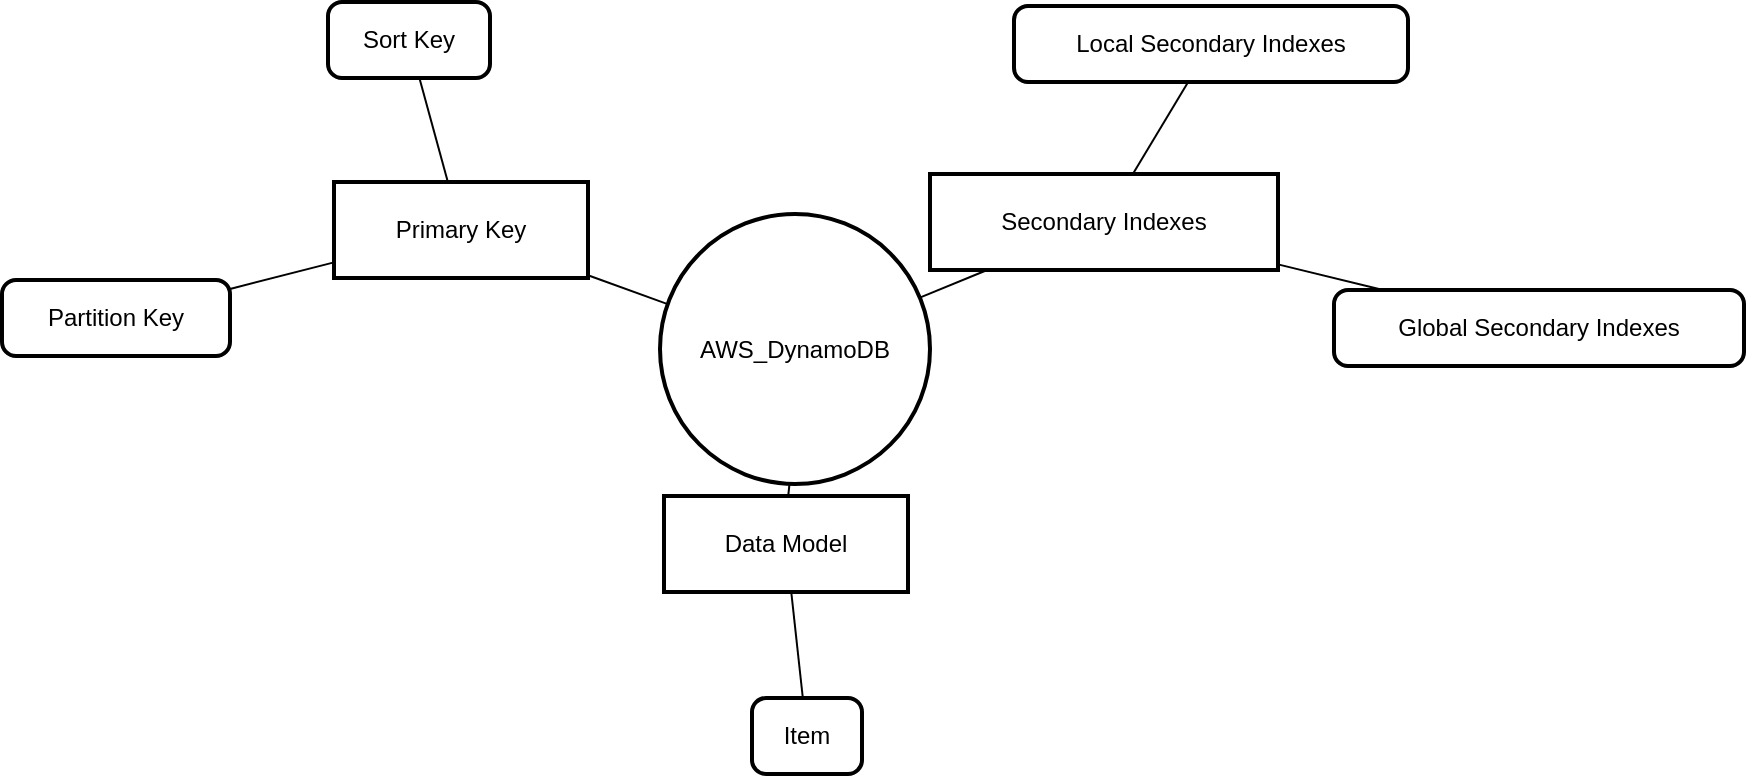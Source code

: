 <mxfile version="24.7.6">
  <diagram name="Page-1" id="nqC-DH8FmP6kUcyRzc__">
    <mxGraphModel>
      <root>
        <mxCell id="0" />
        <mxCell id="1" parent="0" />
        <mxCell id="2" value="AWS_DynamoDB" style="ellipse;aspect=fixed;strokeWidth=2;whiteSpace=wrap;" vertex="1" parent="1">
          <mxGeometry x="344" y="121" width="135" height="135" as="geometry" />
        </mxCell>
        <mxCell id="3" value="Primary Key" style="whiteSpace=wrap;strokeWidth=2;" vertex="1" parent="1">
          <mxGeometry x="181" y="105" width="127" height="48" as="geometry" />
        </mxCell>
        <mxCell id="4" value="Partition Key" style="rounded=1;absoluteArcSize=1;arcSize=14;whiteSpace=wrap;strokeWidth=2;" vertex="1" parent="1">
          <mxGeometry x="15" y="154" width="114" height="38" as="geometry" />
        </mxCell>
        <mxCell id="5" value="Sort Key" style="rounded=1;absoluteArcSize=1;arcSize=14;whiteSpace=wrap;strokeWidth=2;" vertex="1" parent="1">
          <mxGeometry x="178" y="15" width="81" height="38" as="geometry" />
        </mxCell>
        <mxCell id="6" value="Secondary Indexes" style="whiteSpace=wrap;strokeWidth=2;" vertex="1" parent="1">
          <mxGeometry x="479" y="101" width="174" height="48" as="geometry" />
        </mxCell>
        <mxCell id="7" value="Local Secondary Indexes" style="rounded=1;absoluteArcSize=1;arcSize=14;whiteSpace=wrap;strokeWidth=2;" vertex="1" parent="1">
          <mxGeometry x="521" y="17" width="197" height="38" as="geometry" />
        </mxCell>
        <mxCell id="8" value="Global Secondary Indexes" style="rounded=1;absoluteArcSize=1;arcSize=14;whiteSpace=wrap;strokeWidth=2;" vertex="1" parent="1">
          <mxGeometry x="681" y="159" width="205" height="38" as="geometry" />
        </mxCell>
        <mxCell id="9" value="Data Model" style="whiteSpace=wrap;strokeWidth=2;" vertex="1" parent="1">
          <mxGeometry x="346" y="262" width="122" height="48" as="geometry" />
        </mxCell>
        <mxCell id="10" value="Item" style="rounded=1;absoluteArcSize=1;arcSize=14;whiteSpace=wrap;strokeWidth=2;" vertex="1" parent="1">
          <mxGeometry x="390" y="363" width="55" height="38" as="geometry" />
        </mxCell>
        <mxCell id="11" style="endArrow=none" edge="1" parent="1" source="2" target="3">
          <mxGeometry relative="1" as="geometry" />
        </mxCell>
        <mxCell id="12" style="endArrow=none" edge="1" parent="1" source="2" target="6">
          <mxGeometry relative="1" as="geometry" />
        </mxCell>
        <mxCell id="13" style="endArrow=none" edge="1" parent="1" source="2" target="9">
          <mxGeometry relative="1" as="geometry" />
        </mxCell>
        <mxCell id="14" style="endArrow=none" edge="1" parent="1" source="3" target="4">
          <mxGeometry relative="1" as="geometry" />
        </mxCell>
        <mxCell id="15" style="endArrow=none" edge="1" parent="1" source="3" target="5">
          <mxGeometry relative="1" as="geometry" />
        </mxCell>
        <mxCell id="16" style="endArrow=none" edge="1" parent="1" source="6" target="7">
          <mxGeometry relative="1" as="geometry" />
        </mxCell>
        <mxCell id="17" style="endArrow=none" edge="1" parent="1" source="6" target="8">
          <mxGeometry relative="1" as="geometry" />
        </mxCell>
        <mxCell id="18" style="endArrow=none" edge="1" parent="1" source="9" target="10">
          <mxGeometry relative="1" as="geometry" />
        </mxCell>
      </root>
    </mxGraphModel>
  </diagram>
</mxfile>
